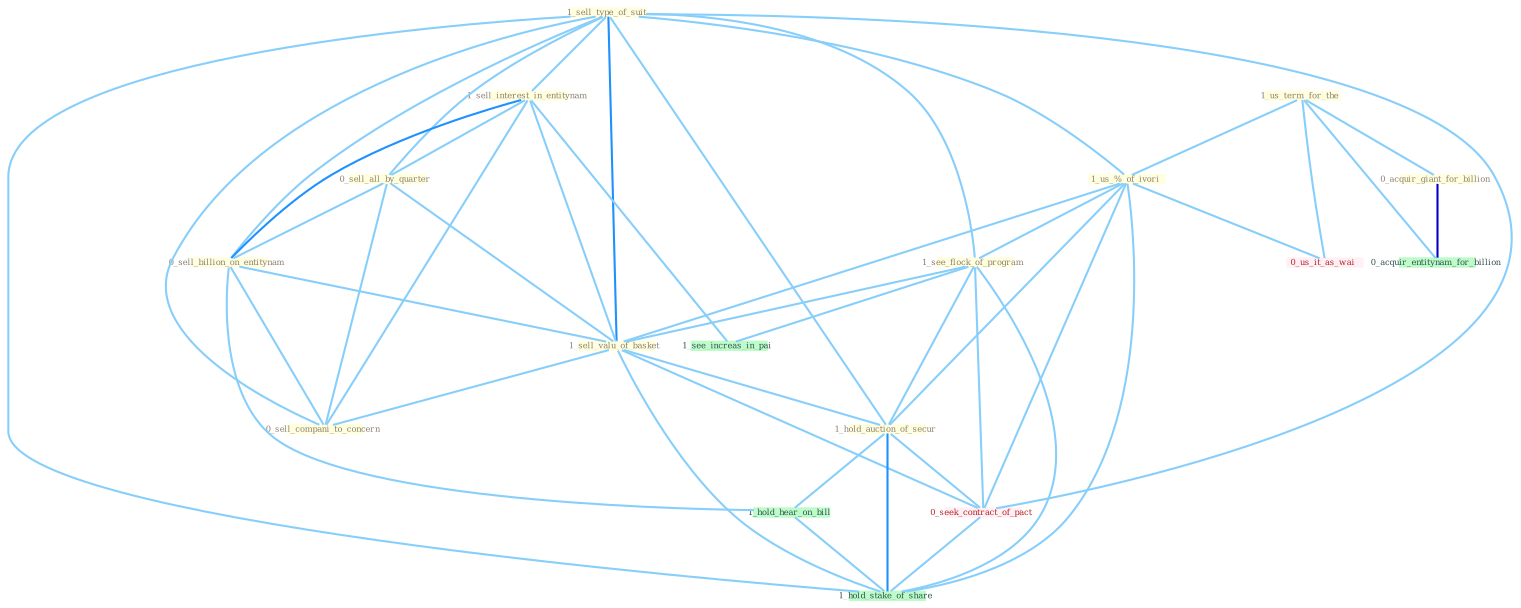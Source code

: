 Graph G{ 
    node
    [shape=polygon,style=filled,width=.5,height=.06,color="#BDFCC9",fixedsize=true,fontsize=4,
    fontcolor="#2f4f4f"];
    {node
    [color="#ffffe0", fontcolor="#8b7d6b"] "1_us_term_for_the " "1_sell_type_of_suit " "1_us_%_of_ivori " "1_see_flock_of_program " "1_sell_interest_in_entitynam " "0_acquir_giant_for_billion " "0_sell_all_by_quarter " "0_sell_billion_on_entitynam " "1_sell_valu_of_basket " "0_sell_compani_to_concern " "1_hold_auction_of_secur "}
{node [color="#fff0f5", fontcolor="#b22222"] "0_seek_contract_of_pact " "0_us_it_as_wai "}
edge [color="#B0E2FF"];

	"1_us_term_for_the " -- "1_us_%_of_ivori " [w="1", color="#87cefa" ];
	"1_us_term_for_the " -- "0_acquir_giant_for_billion " [w="1", color="#87cefa" ];
	"1_us_term_for_the " -- "0_us_it_as_wai " [w="1", color="#87cefa" ];
	"1_us_term_for_the " -- "0_acquir_entitynam_for_billion " [w="1", color="#87cefa" ];
	"1_sell_type_of_suit " -- "1_us_%_of_ivori " [w="1", color="#87cefa" ];
	"1_sell_type_of_suit " -- "1_see_flock_of_program " [w="1", color="#87cefa" ];
	"1_sell_type_of_suit " -- "1_sell_interest_in_entitynam " [w="1", color="#87cefa" ];
	"1_sell_type_of_suit " -- "0_sell_all_by_quarter " [w="1", color="#87cefa" ];
	"1_sell_type_of_suit " -- "0_sell_billion_on_entitynam " [w="1", color="#87cefa" ];
	"1_sell_type_of_suit " -- "1_sell_valu_of_basket " [w="2", color="#1e90ff" , len=0.8];
	"1_sell_type_of_suit " -- "0_sell_compani_to_concern " [w="1", color="#87cefa" ];
	"1_sell_type_of_suit " -- "1_hold_auction_of_secur " [w="1", color="#87cefa" ];
	"1_sell_type_of_suit " -- "0_seek_contract_of_pact " [w="1", color="#87cefa" ];
	"1_sell_type_of_suit " -- "1_hold_stake_of_share " [w="1", color="#87cefa" ];
	"1_us_%_of_ivori " -- "1_see_flock_of_program " [w="1", color="#87cefa" ];
	"1_us_%_of_ivori " -- "1_sell_valu_of_basket " [w="1", color="#87cefa" ];
	"1_us_%_of_ivori " -- "1_hold_auction_of_secur " [w="1", color="#87cefa" ];
	"1_us_%_of_ivori " -- "0_seek_contract_of_pact " [w="1", color="#87cefa" ];
	"1_us_%_of_ivori " -- "0_us_it_as_wai " [w="1", color="#87cefa" ];
	"1_us_%_of_ivori " -- "1_hold_stake_of_share " [w="1", color="#87cefa" ];
	"1_see_flock_of_program " -- "1_sell_valu_of_basket " [w="1", color="#87cefa" ];
	"1_see_flock_of_program " -- "1_hold_auction_of_secur " [w="1", color="#87cefa" ];
	"1_see_flock_of_program " -- "0_seek_contract_of_pact " [w="1", color="#87cefa" ];
	"1_see_flock_of_program " -- "1_see_increas_in_pai " [w="1", color="#87cefa" ];
	"1_see_flock_of_program " -- "1_hold_stake_of_share " [w="1", color="#87cefa" ];
	"1_sell_interest_in_entitynam " -- "0_sell_all_by_quarter " [w="1", color="#87cefa" ];
	"1_sell_interest_in_entitynam " -- "0_sell_billion_on_entitynam " [w="2", color="#1e90ff" , len=0.8];
	"1_sell_interest_in_entitynam " -- "1_sell_valu_of_basket " [w="1", color="#87cefa" ];
	"1_sell_interest_in_entitynam " -- "0_sell_compani_to_concern " [w="1", color="#87cefa" ];
	"1_sell_interest_in_entitynam " -- "1_see_increas_in_pai " [w="1", color="#87cefa" ];
	"0_acquir_giant_for_billion " -- "0_acquir_entitynam_for_billion " [w="3", color="#0000cd" , len=0.6];
	"0_sell_all_by_quarter " -- "0_sell_billion_on_entitynam " [w="1", color="#87cefa" ];
	"0_sell_all_by_quarter " -- "1_sell_valu_of_basket " [w="1", color="#87cefa" ];
	"0_sell_all_by_quarter " -- "0_sell_compani_to_concern " [w="1", color="#87cefa" ];
	"0_sell_billion_on_entitynam " -- "1_sell_valu_of_basket " [w="1", color="#87cefa" ];
	"0_sell_billion_on_entitynam " -- "0_sell_compani_to_concern " [w="1", color="#87cefa" ];
	"0_sell_billion_on_entitynam " -- "1_hold_hear_on_bill " [w="1", color="#87cefa" ];
	"1_sell_valu_of_basket " -- "0_sell_compani_to_concern " [w="1", color="#87cefa" ];
	"1_sell_valu_of_basket " -- "1_hold_auction_of_secur " [w="1", color="#87cefa" ];
	"1_sell_valu_of_basket " -- "0_seek_contract_of_pact " [w="1", color="#87cefa" ];
	"1_sell_valu_of_basket " -- "1_hold_stake_of_share " [w="1", color="#87cefa" ];
	"1_hold_auction_of_secur " -- "0_seek_contract_of_pact " [w="1", color="#87cefa" ];
	"1_hold_auction_of_secur " -- "1_hold_hear_on_bill " [w="1", color="#87cefa" ];
	"1_hold_auction_of_secur " -- "1_hold_stake_of_share " [w="2", color="#1e90ff" , len=0.8];
	"0_seek_contract_of_pact " -- "1_hold_stake_of_share " [w="1", color="#87cefa" ];
	"1_hold_hear_on_bill " -- "1_hold_stake_of_share " [w="1", color="#87cefa" ];
}
